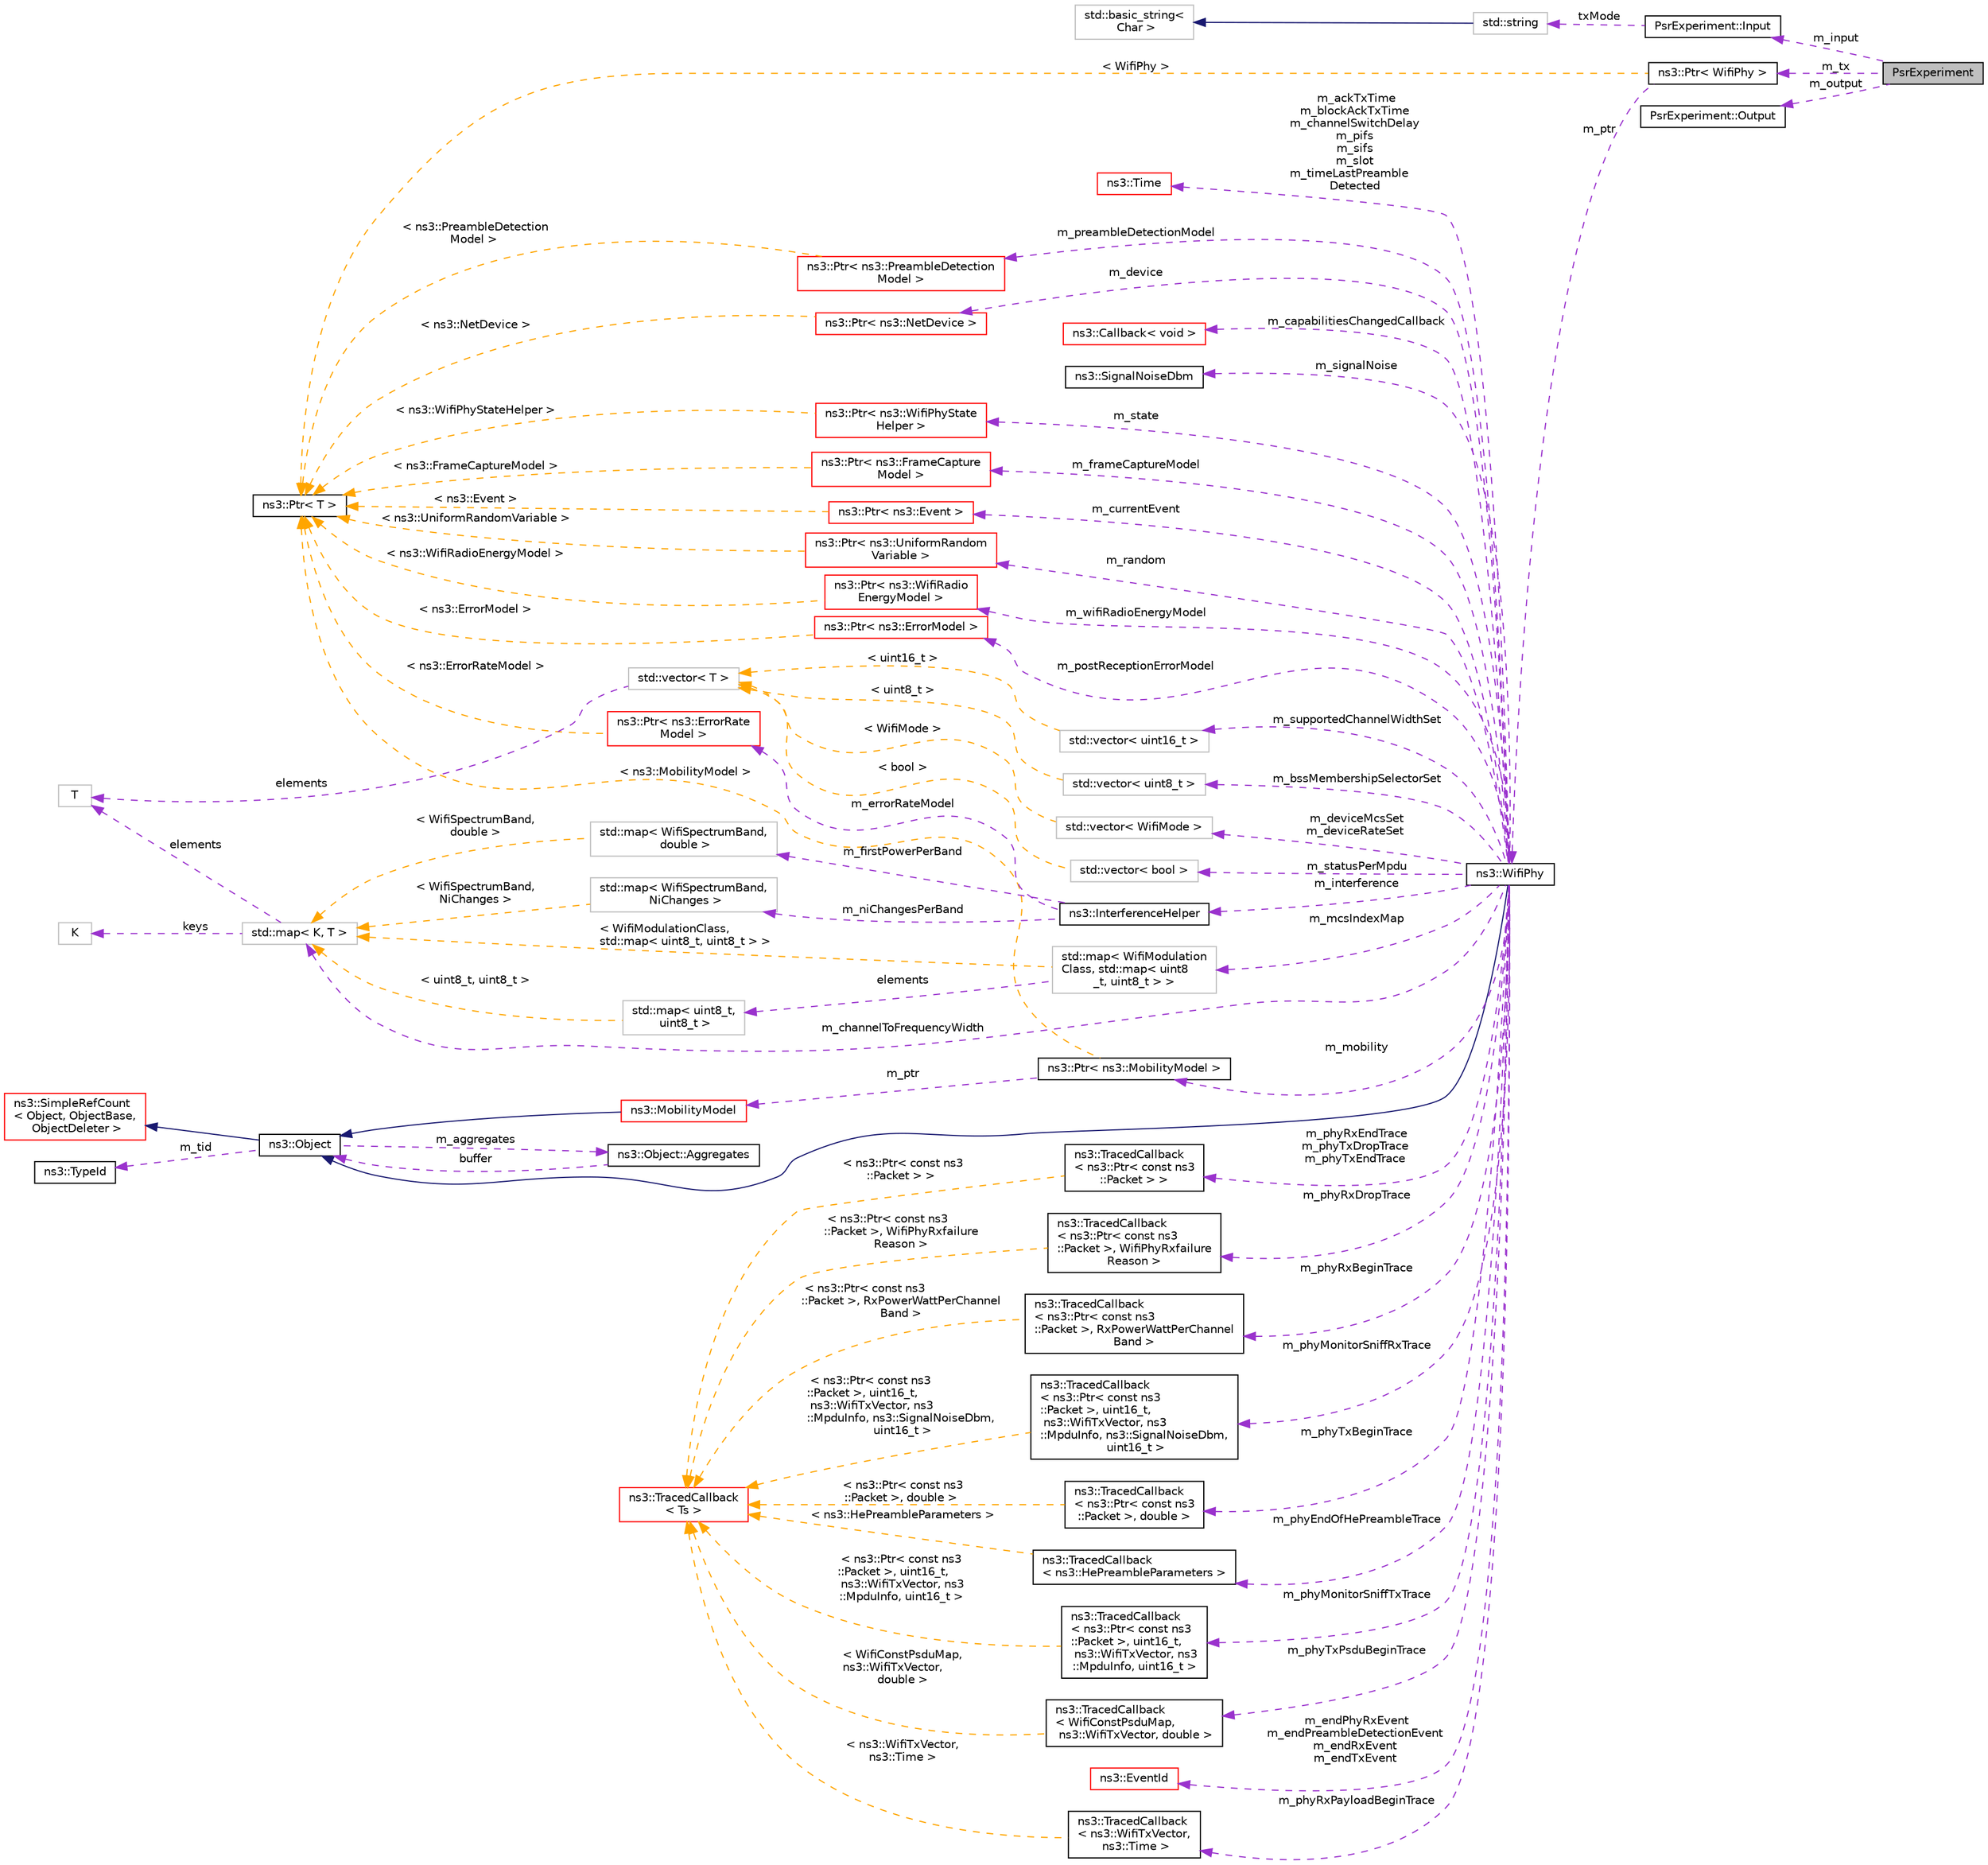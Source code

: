 digraph "PsrExperiment"
{
 // LATEX_PDF_SIZE
  edge [fontname="Helvetica",fontsize="10",labelfontname="Helvetica",labelfontsize="10"];
  node [fontname="Helvetica",fontsize="10",shape=record];
  rankdir="LR";
  Node1 [label="PsrExperiment",height=0.2,width=0.4,color="black", fillcolor="grey75", style="filled", fontcolor="black",tooltip="PsrExperiment."];
  Node2 -> Node1 [dir="back",color="darkorchid3",fontsize="10",style="dashed",label=" m_input" ,fontname="Helvetica"];
  Node2 [label="PsrExperiment::Input",height=0.2,width=0.4,color="black", fillcolor="white", style="filled",URL="$struct_psr_experiment_1_1_input.html",tooltip="Input structure."];
  Node3 -> Node2 [dir="back",color="darkorchid3",fontsize="10",style="dashed",label=" txMode" ,fontname="Helvetica"];
  Node3 [label="std::string",height=0.2,width=0.4,color="grey75", fillcolor="white", style="filled",tooltip=" "];
  Node4 -> Node3 [dir="back",color="midnightblue",fontsize="10",style="solid",fontname="Helvetica"];
  Node4 [label="std::basic_string\<\l Char \>",height=0.2,width=0.4,color="grey75", fillcolor="white", style="filled",tooltip=" "];
  Node5 -> Node1 [dir="back",color="darkorchid3",fontsize="10",style="dashed",label=" m_tx" ,fontname="Helvetica"];
  Node5 [label="ns3::Ptr\< WifiPhy \>",height=0.2,width=0.4,color="black", fillcolor="white", style="filled",URL="$classns3_1_1_ptr.html",tooltip=" "];
  Node6 -> Node5 [dir="back",color="darkorchid3",fontsize="10",style="dashed",label=" m_ptr" ,fontname="Helvetica"];
  Node6 [label="ns3::WifiPhy",height=0.2,width=0.4,color="black", fillcolor="white", style="filled",URL="$classns3_1_1_wifi_phy.html",tooltip="802.11 PHY layer model"];
  Node7 -> Node6 [dir="back",color="midnightblue",fontsize="10",style="solid",fontname="Helvetica"];
  Node7 [label="ns3::Object",height=0.2,width=0.4,color="black", fillcolor="white", style="filled",URL="$classns3_1_1_object.html",tooltip="A base class which provides memory management and object aggregation."];
  Node8 -> Node7 [dir="back",color="midnightblue",fontsize="10",style="solid",fontname="Helvetica"];
  Node8 [label="ns3::SimpleRefCount\l\< Object, ObjectBase,\l ObjectDeleter \>",height=0.2,width=0.4,color="red", fillcolor="white", style="filled",URL="$classns3_1_1_simple_ref_count.html",tooltip=" "];
  Node12 -> Node7 [dir="back",color="darkorchid3",fontsize="10",style="dashed",label=" m_tid" ,fontname="Helvetica"];
  Node12 [label="ns3::TypeId",height=0.2,width=0.4,color="black", fillcolor="white", style="filled",URL="$classns3_1_1_type_id.html",tooltip="a unique identifier for an interface."];
  Node13 -> Node7 [dir="back",color="darkorchid3",fontsize="10",style="dashed",label=" m_aggregates" ,fontname="Helvetica"];
  Node13 [label="ns3::Object::Aggregates",height=0.2,width=0.4,color="black", fillcolor="white", style="filled",URL="$structns3_1_1_object_1_1_aggregates.html",tooltip="The list of Objects aggregated to this one."];
  Node7 -> Node13 [dir="back",color="darkorchid3",fontsize="10",style="dashed",label=" buffer" ,fontname="Helvetica"];
  Node14 -> Node6 [dir="back",color="darkorchid3",fontsize="10",style="dashed",label=" m_mobility" ,fontname="Helvetica"];
  Node14 [label="ns3::Ptr\< ns3::MobilityModel \>",height=0.2,width=0.4,color="black", fillcolor="white", style="filled",URL="$classns3_1_1_ptr.html",tooltip=" "];
  Node15 -> Node14 [dir="back",color="darkorchid3",fontsize="10",style="dashed",label=" m_ptr" ,fontname="Helvetica"];
  Node15 [label="ns3::MobilityModel",height=0.2,width=0.4,color="red", fillcolor="white", style="filled",URL="$classns3_1_1_mobility_model.html",tooltip="Keep track of the current position and velocity of an object."];
  Node7 -> Node15 [dir="back",color="midnightblue",fontsize="10",style="solid",fontname="Helvetica"];
  Node24 -> Node14 [dir="back",color="orange",fontsize="10",style="dashed",label=" \< ns3::MobilityModel \>" ,fontname="Helvetica"];
  Node24 [label="ns3::Ptr\< T \>",height=0.2,width=0.4,color="black", fillcolor="white", style="filled",URL="$classns3_1_1_ptr.html",tooltip="Smart pointer class similar to boost::intrusive_ptr."];
  Node28 -> Node6 [dir="back",color="darkorchid3",fontsize="10",style="dashed",label=" m_supportedChannelWidthSet" ,fontname="Helvetica"];
  Node28 [label="std::vector\< uint16_t \>",height=0.2,width=0.4,color="grey75", fillcolor="white", style="filled",tooltip=" "];
  Node29 -> Node28 [dir="back",color="orange",fontsize="10",style="dashed",label=" \< uint16_t \>" ,fontname="Helvetica"];
  Node29 [label="std::vector\< T \>",height=0.2,width=0.4,color="grey75", fillcolor="white", style="filled",tooltip=" "];
  Node27 -> Node29 [dir="back",color="darkorchid3",fontsize="10",style="dashed",label=" elements" ,fontname="Helvetica"];
  Node27 [label="T",height=0.2,width=0.4,color="grey75", fillcolor="white", style="filled",tooltip=" "];
  Node30 -> Node6 [dir="back",color="darkorchid3",fontsize="10",style="dashed",label=" m_phyRxPayloadBeginTrace" ,fontname="Helvetica"];
  Node30 [label="ns3::TracedCallback\l\< ns3::WifiTxVector,\l ns3::Time \>",height=0.2,width=0.4,color="black", fillcolor="white", style="filled",URL="$classns3_1_1_traced_callback.html",tooltip=" "];
  Node17 -> Node30 [dir="back",color="orange",fontsize="10",style="dashed",label=" \< ns3::WifiTxVector,\l ns3::Time \>" ,fontname="Helvetica"];
  Node17 [label="ns3::TracedCallback\l\< Ts \>",height=0.2,width=0.4,color="red", fillcolor="white", style="filled",URL="$classns3_1_1_traced_callback.html",tooltip="Forward calls to a chain of Callback."];
  Node31 -> Node6 [dir="back",color="darkorchid3",fontsize="10",style="dashed",label=" m_phyRxEndTrace\nm_phyTxDropTrace\nm_phyTxEndTrace" ,fontname="Helvetica"];
  Node31 [label="ns3::TracedCallback\l\< ns3::Ptr\< const ns3\l::Packet \> \>",height=0.2,width=0.4,color="black", fillcolor="white", style="filled",URL="$classns3_1_1_traced_callback.html",tooltip=" "];
  Node17 -> Node31 [dir="back",color="orange",fontsize="10",style="dashed",label=" \< ns3::Ptr\< const ns3\l::Packet \> \>" ,fontname="Helvetica"];
  Node32 -> Node6 [dir="back",color="darkorchid3",fontsize="10",style="dashed",label=" m_channelToFrequencyWidth" ,fontname="Helvetica"];
  Node32 [label="std::map\< K, T \>",height=0.2,width=0.4,color="grey75", fillcolor="white", style="filled",tooltip=" "];
  Node33 -> Node32 [dir="back",color="darkorchid3",fontsize="10",style="dashed",label=" keys" ,fontname="Helvetica"];
  Node33 [label="K",height=0.2,width=0.4,color="grey75", fillcolor="white", style="filled",tooltip=" "];
  Node27 -> Node32 [dir="back",color="darkorchid3",fontsize="10",style="dashed",label=" elements" ,fontname="Helvetica"];
  Node34 -> Node6 [dir="back",color="darkorchid3",fontsize="10",style="dashed",label=" m_mcsIndexMap" ,fontname="Helvetica"];
  Node34 [label="std::map\< WifiModulation\lClass, std::map\< uint8\l_t, uint8_t \> \>",height=0.2,width=0.4,color="grey75", fillcolor="white", style="filled",tooltip=" "];
  Node35 -> Node34 [dir="back",color="darkorchid3",fontsize="10",style="dashed",label=" elements" ,fontname="Helvetica"];
  Node35 [label="std::map\< uint8_t,\l uint8_t \>",height=0.2,width=0.4,color="grey75", fillcolor="white", style="filled",tooltip=" "];
  Node32 -> Node35 [dir="back",color="orange",fontsize="10",style="dashed",label=" \< uint8_t, uint8_t \>" ,fontname="Helvetica"];
  Node32 -> Node34 [dir="back",color="orange",fontsize="10",style="dashed",label=" \< WifiModulationClass,\l std::map\< uint8_t, uint8_t \> \>" ,fontname="Helvetica"];
  Node36 -> Node6 [dir="back",color="darkorchid3",fontsize="10",style="dashed",label=" m_bssMembershipSelectorSet" ,fontname="Helvetica"];
  Node36 [label="std::vector\< uint8_t \>",height=0.2,width=0.4,color="grey75", fillcolor="white", style="filled",tooltip=" "];
  Node29 -> Node36 [dir="back",color="orange",fontsize="10",style="dashed",label=" \< uint8_t \>" ,fontname="Helvetica"];
  Node37 -> Node6 [dir="back",color="darkorchid3",fontsize="10",style="dashed",label=" m_phyRxDropTrace" ,fontname="Helvetica"];
  Node37 [label="ns3::TracedCallback\l\< ns3::Ptr\< const ns3\l::Packet \>, WifiPhyRxfailure\lReason \>",height=0.2,width=0.4,color="black", fillcolor="white", style="filled",URL="$classns3_1_1_traced_callback.html",tooltip=" "];
  Node17 -> Node37 [dir="back",color="orange",fontsize="10",style="dashed",label=" \< ns3::Ptr\< const ns3\l::Packet \>, WifiPhyRxfailure\lReason \>" ,fontname="Helvetica"];
  Node38 -> Node6 [dir="back",color="darkorchid3",fontsize="10",style="dashed",label=" m_phyRxBeginTrace" ,fontname="Helvetica"];
  Node38 [label="ns3::TracedCallback\l\< ns3::Ptr\< const ns3\l::Packet \>, RxPowerWattPerChannel\lBand \>",height=0.2,width=0.4,color="black", fillcolor="white", style="filled",URL="$classns3_1_1_traced_callback.html",tooltip=" "];
  Node17 -> Node38 [dir="back",color="orange",fontsize="10",style="dashed",label=" \< ns3::Ptr\< const ns3\l::Packet \>, RxPowerWattPerChannel\lBand \>" ,fontname="Helvetica"];
  Node39 -> Node6 [dir="back",color="darkorchid3",fontsize="10",style="dashed",label=" m_interference" ,fontname="Helvetica"];
  Node39 [label="ns3::InterferenceHelper",height=0.2,width=0.4,color="black", fillcolor="white", style="filled",URL="$classns3_1_1_interference_helper.html",tooltip="handles interference calculations"];
  Node40 -> Node39 [dir="back",color="darkorchid3",fontsize="10",style="dashed",label=" m_niChangesPerBand" ,fontname="Helvetica"];
  Node40 [label="std::map\< WifiSpectrumBand,\l NiChanges \>",height=0.2,width=0.4,color="grey75", fillcolor="white", style="filled",tooltip=" "];
  Node32 -> Node40 [dir="back",color="orange",fontsize="10",style="dashed",label=" \< WifiSpectrumBand,\l NiChanges \>" ,fontname="Helvetica"];
  Node42 -> Node39 [dir="back",color="darkorchid3",fontsize="10",style="dashed",label=" m_errorRateModel" ,fontname="Helvetica"];
  Node42 [label="ns3::Ptr\< ns3::ErrorRate\lModel \>",height=0.2,width=0.4,color="red", fillcolor="white", style="filled",URL="$classns3_1_1_ptr.html",tooltip=" "];
  Node24 -> Node42 [dir="back",color="orange",fontsize="10",style="dashed",label=" \< ns3::ErrorRateModel \>" ,fontname="Helvetica"];
  Node44 -> Node39 [dir="back",color="darkorchid3",fontsize="10",style="dashed",label=" m_firstPowerPerBand" ,fontname="Helvetica"];
  Node44 [label="std::map\< WifiSpectrumBand,\l double \>",height=0.2,width=0.4,color="grey75", fillcolor="white", style="filled",tooltip=" "];
  Node32 -> Node44 [dir="back",color="orange",fontsize="10",style="dashed",label=" \< WifiSpectrumBand,\l double \>" ,fontname="Helvetica"];
  Node45 -> Node6 [dir="back",color="darkorchid3",fontsize="10",style="dashed",label=" m_endPhyRxEvent\nm_endPreambleDetectionEvent\nm_endRxEvent\nm_endTxEvent" ,fontname="Helvetica"];
  Node45 [label="ns3::EventId",height=0.2,width=0.4,color="red", fillcolor="white", style="filled",URL="$classns3_1_1_event_id.html",tooltip="An identifier for simulation events."];
  Node49 -> Node6 [dir="back",color="darkorchid3",fontsize="10",style="dashed",label=" m_preambleDetectionModel" ,fontname="Helvetica"];
  Node49 [label="ns3::Ptr\< ns3::PreambleDetection\lModel \>",height=0.2,width=0.4,color="red", fillcolor="white", style="filled",URL="$classns3_1_1_ptr.html",tooltip=" "];
  Node24 -> Node49 [dir="back",color="orange",fontsize="10",style="dashed",label=" \< ns3::PreambleDetection\lModel \>" ,fontname="Helvetica"];
  Node51 -> Node6 [dir="back",color="darkorchid3",fontsize="10",style="dashed",label=" m_device" ,fontname="Helvetica"];
  Node51 [label="ns3::Ptr\< ns3::NetDevice \>",height=0.2,width=0.4,color="red", fillcolor="white", style="filled",URL="$classns3_1_1_ptr.html",tooltip=" "];
  Node24 -> Node51 [dir="back",color="orange",fontsize="10",style="dashed",label=" \< ns3::NetDevice \>" ,fontname="Helvetica"];
  Node53 -> Node6 [dir="back",color="darkorchid3",fontsize="10",style="dashed",label=" m_deviceMcsSet\nm_deviceRateSet" ,fontname="Helvetica"];
  Node53 [label="std::vector\< WifiMode \>",height=0.2,width=0.4,color="grey75", fillcolor="white", style="filled",tooltip=" "];
  Node29 -> Node53 [dir="back",color="orange",fontsize="10",style="dashed",label=" \< WifiMode \>" ,fontname="Helvetica"];
  Node55 -> Node6 [dir="back",color="darkorchid3",fontsize="10",style="dashed",label=" m_ackTxTime\nm_blockAckTxTime\nm_channelSwitchDelay\nm_pifs\nm_sifs\nm_slot\nm_timeLastPreamble\lDetected" ,fontname="Helvetica"];
  Node55 [label="ns3::Time",height=0.2,width=0.4,color="red", fillcolor="white", style="filled",URL="$classns3_1_1_time.html",tooltip="Simulation virtual time values and global simulation resolution."];
  Node57 -> Node6 [dir="back",color="darkorchid3",fontsize="10",style="dashed",label=" m_state" ,fontname="Helvetica"];
  Node57 [label="ns3::Ptr\< ns3::WifiPhyState\lHelper \>",height=0.2,width=0.4,color="red", fillcolor="white", style="filled",URL="$classns3_1_1_ptr.html",tooltip=" "];
  Node24 -> Node57 [dir="back",color="orange",fontsize="10",style="dashed",label=" \< ns3::WifiPhyStateHelper \>" ,fontname="Helvetica"];
  Node67 -> Node6 [dir="back",color="darkorchid3",fontsize="10",style="dashed",label=" m_capabilitiesChangedCallback" ,fontname="Helvetica"];
  Node67 [label="ns3::Callback\< void \>",height=0.2,width=0.4,color="red", fillcolor="white", style="filled",URL="$classns3_1_1_callback.html",tooltip=" "];
  Node68 -> Node6 [dir="back",color="darkorchid3",fontsize="10",style="dashed",label=" m_frameCaptureModel" ,fontname="Helvetica"];
  Node68 [label="ns3::Ptr\< ns3::FrameCapture\lModel \>",height=0.2,width=0.4,color="red", fillcolor="white", style="filled",URL="$classns3_1_1_ptr.html",tooltip=" "];
  Node24 -> Node68 [dir="back",color="orange",fontsize="10",style="dashed",label=" \< ns3::FrameCaptureModel \>" ,fontname="Helvetica"];
  Node70 -> Node6 [dir="back",color="darkorchid3",fontsize="10",style="dashed",label=" m_phyMonitorSniffRxTrace" ,fontname="Helvetica"];
  Node70 [label="ns3::TracedCallback\l\< ns3::Ptr\< const ns3\l::Packet \>, uint16_t,\l ns3::WifiTxVector, ns3\l::MpduInfo, ns3::SignalNoiseDbm,\l uint16_t \>",height=0.2,width=0.4,color="black", fillcolor="white", style="filled",URL="$classns3_1_1_traced_callback.html",tooltip=" "];
  Node17 -> Node70 [dir="back",color="orange",fontsize="10",style="dashed",label=" \< ns3::Ptr\< const ns3\l::Packet \>, uint16_t,\l ns3::WifiTxVector, ns3\l::MpduInfo, ns3::SignalNoiseDbm,\l uint16_t \>" ,fontname="Helvetica"];
  Node71 -> Node6 [dir="back",color="darkorchid3",fontsize="10",style="dashed",label=" m_currentEvent" ,fontname="Helvetica"];
  Node71 [label="ns3::Ptr\< ns3::Event \>",height=0.2,width=0.4,color="red", fillcolor="white", style="filled",URL="$classns3_1_1_ptr.html",tooltip=" "];
  Node24 -> Node71 [dir="back",color="orange",fontsize="10",style="dashed",label=" \< ns3::Event \>" ,fontname="Helvetica"];
  Node65 -> Node6 [dir="back",color="darkorchid3",fontsize="10",style="dashed",label=" m_phyTxBeginTrace" ,fontname="Helvetica"];
  Node65 [label="ns3::TracedCallback\l\< ns3::Ptr\< const ns3\l::Packet \>, double \>",height=0.2,width=0.4,color="black", fillcolor="white", style="filled",URL="$classns3_1_1_traced_callback.html",tooltip=" "];
  Node17 -> Node65 [dir="back",color="orange",fontsize="10",style="dashed",label=" \< ns3::Ptr\< const ns3\l::Packet \>, double \>" ,fontname="Helvetica"];
  Node117 -> Node6 [dir="back",color="darkorchid3",fontsize="10",style="dashed",label=" m_random" ,fontname="Helvetica"];
  Node117 [label="ns3::Ptr\< ns3::UniformRandom\lVariable \>",height=0.2,width=0.4,color="red", fillcolor="white", style="filled",URL="$classns3_1_1_ptr.html",tooltip=" "];
  Node24 -> Node117 [dir="back",color="orange",fontsize="10",style="dashed",label=" \< ns3::UniformRandomVariable \>" ,fontname="Helvetica"];
  Node121 -> Node6 [dir="back",color="darkorchid3",fontsize="10",style="dashed",label=" m_signalNoise" ,fontname="Helvetica"];
  Node121 [label="ns3::SignalNoiseDbm",height=0.2,width=0.4,color="black", fillcolor="white", style="filled",URL="$structns3_1_1_signal_noise_dbm.html",tooltip="SignalNoiseDbm structure."];
  Node122 -> Node6 [dir="back",color="darkorchid3",fontsize="10",style="dashed",label=" m_statusPerMpdu" ,fontname="Helvetica"];
  Node122 [label="std::vector\< bool \>",height=0.2,width=0.4,color="grey75", fillcolor="white", style="filled",tooltip=" "];
  Node29 -> Node122 [dir="back",color="orange",fontsize="10",style="dashed",label=" \< bool \>" ,fontname="Helvetica"];
  Node123 -> Node6 [dir="back",color="darkorchid3",fontsize="10",style="dashed",label=" m_phyEndOfHePreambleTrace" ,fontname="Helvetica"];
  Node123 [label="ns3::TracedCallback\l\< ns3::HePreambleParameters \>",height=0.2,width=0.4,color="black", fillcolor="white", style="filled",URL="$classns3_1_1_traced_callback.html",tooltip=" "];
  Node17 -> Node123 [dir="back",color="orange",fontsize="10",style="dashed",label=" \< ns3::HePreambleParameters \>" ,fontname="Helvetica"];
  Node124 -> Node6 [dir="back",color="darkorchid3",fontsize="10",style="dashed",label=" m_phyMonitorSniffTxTrace" ,fontname="Helvetica"];
  Node124 [label="ns3::TracedCallback\l\< ns3::Ptr\< const ns3\l::Packet \>, uint16_t,\l ns3::WifiTxVector, ns3\l::MpduInfo, uint16_t \>",height=0.2,width=0.4,color="black", fillcolor="white", style="filled",URL="$classns3_1_1_traced_callback.html",tooltip=" "];
  Node17 -> Node124 [dir="back",color="orange",fontsize="10",style="dashed",label=" \< ns3::Ptr\< const ns3\l::Packet \>, uint16_t,\l ns3::WifiTxVector, ns3\l::MpduInfo, uint16_t \>" ,fontname="Helvetica"];
  Node125 -> Node6 [dir="back",color="darkorchid3",fontsize="10",style="dashed",label=" m_phyTxPsduBeginTrace" ,fontname="Helvetica"];
  Node125 [label="ns3::TracedCallback\l\< WifiConstPsduMap,\l ns3::WifiTxVector, double \>",height=0.2,width=0.4,color="black", fillcolor="white", style="filled",URL="$classns3_1_1_traced_callback.html",tooltip=" "];
  Node17 -> Node125 [dir="back",color="orange",fontsize="10",style="dashed",label=" \< WifiConstPsduMap,\l ns3::WifiTxVector,\l double \>" ,fontname="Helvetica"];
  Node126 -> Node6 [dir="back",color="darkorchid3",fontsize="10",style="dashed",label=" m_wifiRadioEnergyModel" ,fontname="Helvetica"];
  Node126 [label="ns3::Ptr\< ns3::WifiRadio\lEnergyModel \>",height=0.2,width=0.4,color="red", fillcolor="white", style="filled",URL="$classns3_1_1_ptr.html",tooltip=" "];
  Node24 -> Node126 [dir="back",color="orange",fontsize="10",style="dashed",label=" \< ns3::WifiRadioEnergyModel \>" ,fontname="Helvetica"];
  Node162 -> Node6 [dir="back",color="darkorchid3",fontsize="10",style="dashed",label=" m_postReceptionErrorModel" ,fontname="Helvetica"];
  Node162 [label="ns3::Ptr\< ns3::ErrorModel \>",height=0.2,width=0.4,color="red", fillcolor="white", style="filled",URL="$classns3_1_1_ptr.html",tooltip=" "];
  Node24 -> Node162 [dir="back",color="orange",fontsize="10",style="dashed",label=" \< ns3::ErrorModel \>" ,fontname="Helvetica"];
  Node24 -> Node5 [dir="back",color="orange",fontsize="10",style="dashed",label=" \< WifiPhy \>" ,fontname="Helvetica"];
  Node164 -> Node1 [dir="back",color="darkorchid3",fontsize="10",style="dashed",label=" m_output" ,fontname="Helvetica"];
  Node164 [label="PsrExperiment::Output",height=0.2,width=0.4,color="black", fillcolor="white", style="filled",URL="$struct_psr_experiment_1_1_output.html",tooltip="Output structure."];
}
